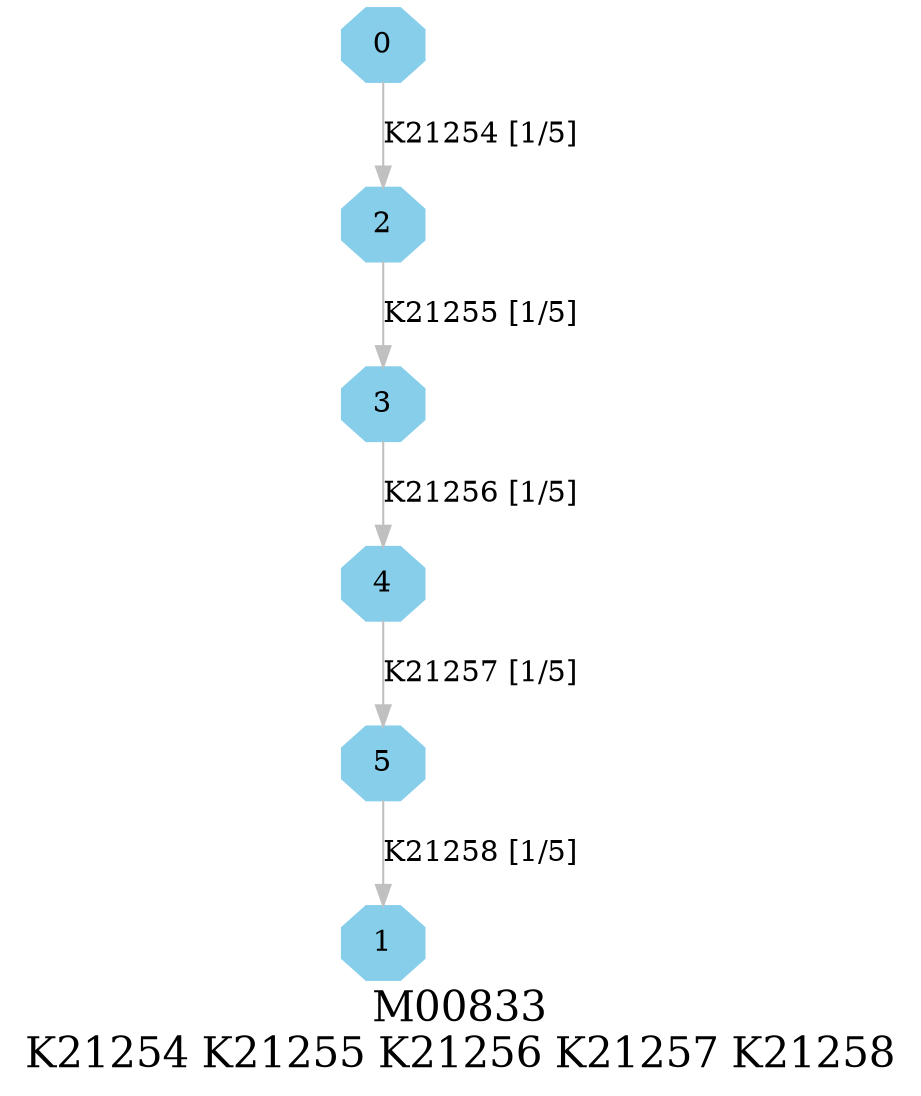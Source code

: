 digraph G {
graph [label="M00833
K21254 K21255 K21256 K21257 K21258",fontsize=20];
node [shape=box,style=filled];
edge [len=3,color=grey];
{node [width=.3,height=.3,shape=octagon,style=filled,color=skyblue] 0 1 2 3 4 5 }
0 -> 2 [label="K21254 [1/5]"];
2 -> 3 [label="K21255 [1/5]"];
3 -> 4 [label="K21256 [1/5]"];
4 -> 5 [label="K21257 [1/5]"];
5 -> 1 [label="K21258 [1/5]"];
}